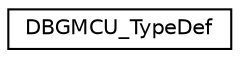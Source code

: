 digraph "Graphical Class Hierarchy"
{
 // LATEX_PDF_SIZE
  edge [fontname="Helvetica",fontsize="10",labelfontname="Helvetica",labelfontsize="10"];
  node [fontname="Helvetica",fontsize="10",shape=record];
  rankdir="LR";
  Node0 [label="DBGMCU_TypeDef",height=0.2,width=0.4,color="black", fillcolor="white", style="filled",URL="$structDBGMCU__TypeDef.html",tooltip="Debug MCU."];
}
